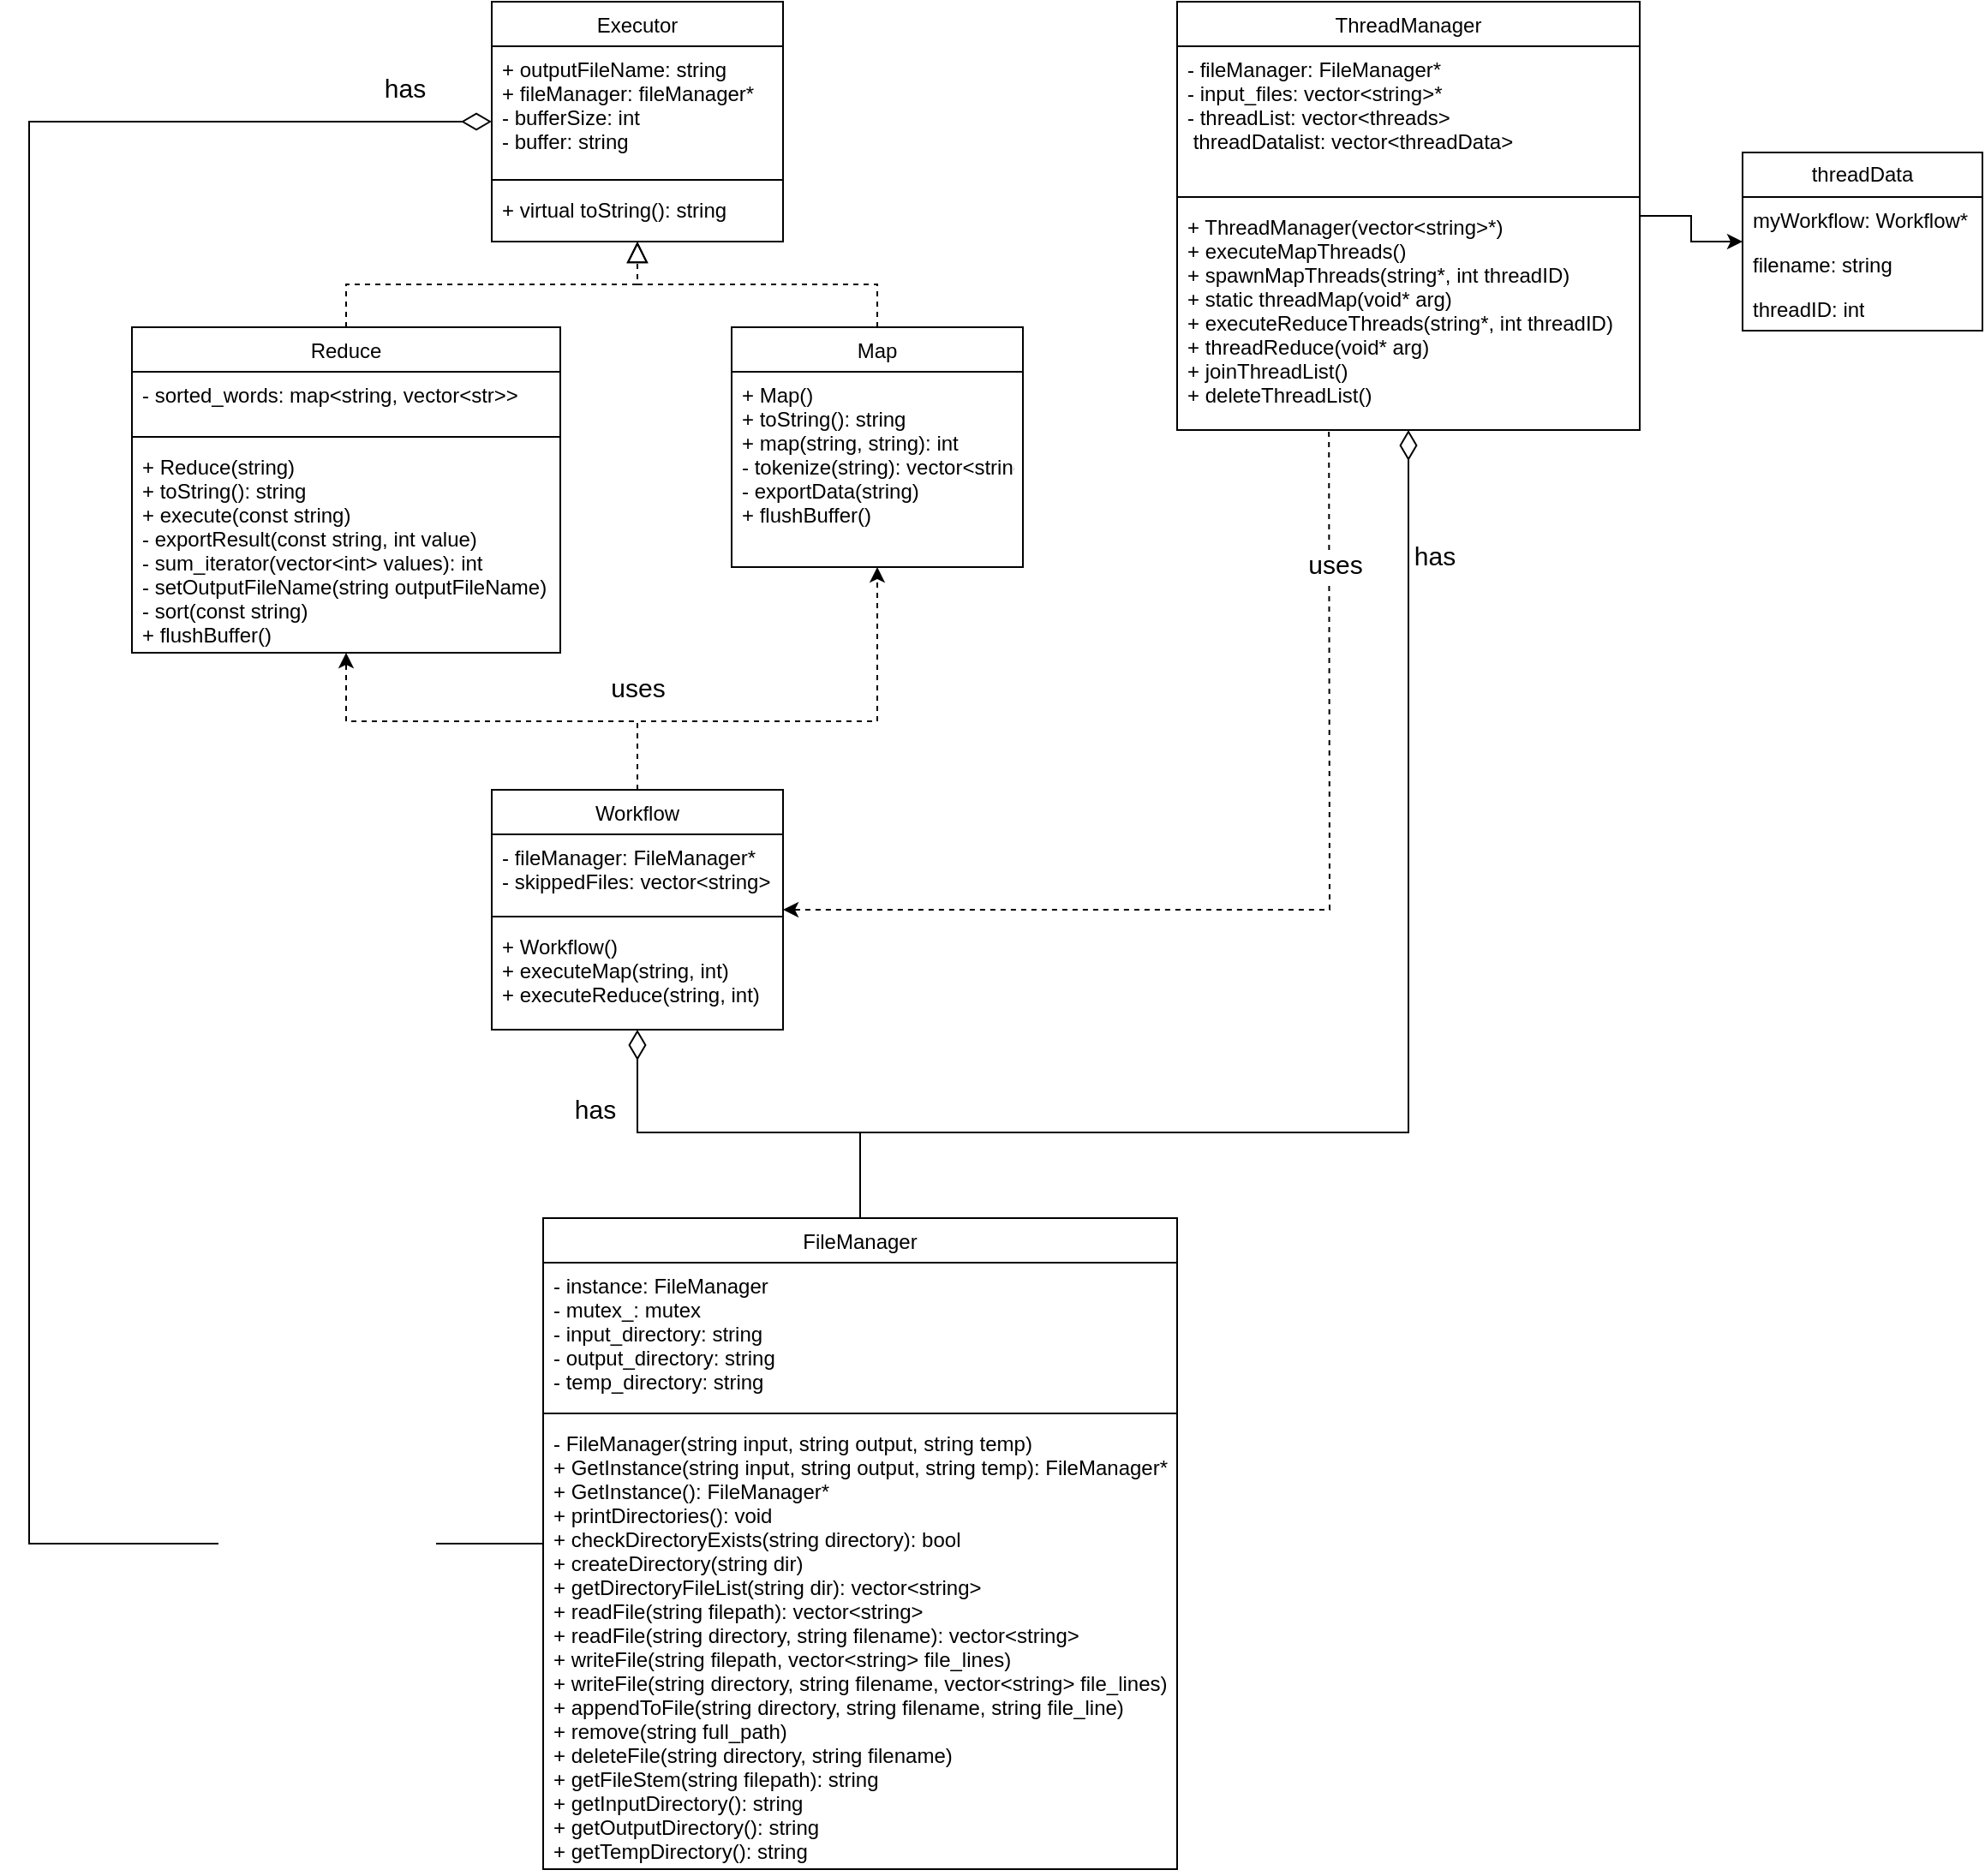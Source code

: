 <mxfile version="22.1.5" type="device">
  <diagram id="C5RBs43oDa-KdzZeNtuy" name="Page-1">
    <mxGraphModel dx="2190" dy="1925" grid="1" gridSize="10" guides="1" tooltips="1" connect="1" arrows="1" fold="1" page="1" pageScale="1" pageWidth="827" pageHeight="1169" math="0" shadow="0">
      <root>
        <mxCell id="WIyWlLk6GJQsqaUBKTNV-0" />
        <mxCell id="WIyWlLk6GJQsqaUBKTNV-1" parent="WIyWlLk6GJQsqaUBKTNV-0" />
        <mxCell id="QwOFtuFbrtXF6RaGmLo7-42" style="edgeStyle=orthogonalEdgeStyle;rounded=0;orthogonalLoop=1;jettySize=auto;html=1;endArrow=diamondThin;endFill=0;startArrow=none;startFill=0;startSize=15;endSize=15;" parent="WIyWlLk6GJQsqaUBKTNV-1" source="wkiR1pcnB2qaB7DTH7Au-5" target="QwOFtuFbrtXF6RaGmLo7-17" edge="1">
          <mxGeometry relative="1" as="geometry">
            <Array as="points">
              <mxPoint x="-680" y="840" />
              <mxPoint x="-680" y="10" />
            </Array>
          </mxGeometry>
        </mxCell>
        <mxCell id="QwOFtuFbrtXF6RaGmLo7-52" value="has" style="edgeLabel;html=1;align=center;verticalAlign=middle;resizable=0;points=[];fontSize=15;" parent="QwOFtuFbrtXF6RaGmLo7-42" vertex="1" connectable="0">
          <mxGeometry x="0.893" y="3" relative="1" as="geometry">
            <mxPoint x="24" y="-17" as="offset" />
          </mxGeometry>
        </mxCell>
        <mxCell id="wkiR1pcnB2qaB7DTH7Au-5" value="FileManager" style="swimlane;fontStyle=0;align=center;verticalAlign=top;childLayout=stackLayout;horizontal=1;startSize=26;horizontalStack=0;resizeParent=1;resizeLast=0;collapsible=1;marginBottom=0;rounded=0;shadow=0;strokeWidth=1;" parent="WIyWlLk6GJQsqaUBKTNV-1" vertex="1">
          <mxGeometry x="-380" y="650" width="370" height="380" as="geometry">
            <mxRectangle x="550" y="140" width="160" height="26" as="alternateBounds" />
          </mxGeometry>
        </mxCell>
        <mxCell id="wkiR1pcnB2qaB7DTH7Au-6" value="- instance: FileManager&#xa;- mutex_: mutex&#xa;- input_directory: string&#xa;- output_directory: string&#xa;- temp_directory: string" style="text;align=left;verticalAlign=top;spacingLeft=4;spacingRight=4;overflow=hidden;rotatable=0;points=[[0,0.5],[1,0.5]];portConstraint=eastwest;" parent="wkiR1pcnB2qaB7DTH7Au-5" vertex="1">
          <mxGeometry y="26" width="370" height="84" as="geometry" />
        </mxCell>
        <mxCell id="wkiR1pcnB2qaB7DTH7Au-8" value="" style="line;html=1;strokeWidth=1;align=left;verticalAlign=middle;spacingTop=-1;spacingLeft=3;spacingRight=3;rotatable=0;labelPosition=right;points=[];portConstraint=eastwest;" parent="wkiR1pcnB2qaB7DTH7Au-5" vertex="1">
          <mxGeometry y="110" width="370" height="8" as="geometry" />
        </mxCell>
        <mxCell id="wkiR1pcnB2qaB7DTH7Au-9" value="- FileManager(string input, string output, string temp)&#xa;+ GetInstance(string input, string output, string temp): FileManager*&#xa;+ GetInstance(): FileManager*&#xa;+ printDirectories(): void&#xa;+ checkDirectoryExists(string directory): bool&#xa;+ createDirectory(string dir)&#xa;+ getDirectoryFileList(string dir): vector&lt;string&gt;&#xa;+ readFile(string filepath): vector&lt;string&gt;&#xa;+ readFile(string directory, string filename): vector&lt;string&gt;&#xa;+ writeFile(string filepath, vector&lt;string&gt; file_lines)&#xa;+ writeFile(string directory, string filename, vector&lt;string&gt; file_lines)&#xa;+ appendToFile(string directory, string filename, string file_line)&#xa;+ remove(string full_path)&#xa;+ deleteFile(string directory, string filename)&#xa;+ getFileStem(string filepath): string&#xa;+ getInputDirectory(): string&#xa;+ getOutputDirectory(): string&#xa;+ getTempDirectory(): string" style="text;align=left;verticalAlign=top;spacingLeft=4;spacingRight=4;overflow=hidden;rotatable=0;points=[[0,0.5],[1,0.5]];portConstraint=eastwest;" parent="wkiR1pcnB2qaB7DTH7Au-5" vertex="1">
          <mxGeometry y="118" width="370" height="262" as="geometry" />
        </mxCell>
        <mxCell id="QwOFtuFbrtXF6RaGmLo7-41" style="edgeStyle=orthogonalEdgeStyle;rounded=0;orthogonalLoop=1;jettySize=auto;html=1;" parent="WIyWlLk6GJQsqaUBKTNV-1" source="QwOFtuFbrtXF6RaGmLo7-4" target="QwOFtuFbrtXF6RaGmLo7-8" edge="1">
          <mxGeometry relative="1" as="geometry" />
        </mxCell>
        <mxCell id="QwOFtuFbrtXF6RaGmLo7-47" style="edgeStyle=orthogonalEdgeStyle;rounded=0;orthogonalLoop=1;jettySize=auto;html=1;entryX=0.5;entryY=0;entryDx=0;entryDy=0;endArrow=none;endFill=0;startArrow=diamondThin;startFill=0;endSize=6;startSize=15;" parent="WIyWlLk6GJQsqaUBKTNV-1" source="QwOFtuFbrtXF6RaGmLo7-4" target="wkiR1pcnB2qaB7DTH7Au-5" edge="1">
          <mxGeometry relative="1" as="geometry">
            <Array as="points">
              <mxPoint x="125" y="600" />
              <mxPoint x="-195" y="600" />
            </Array>
          </mxGeometry>
        </mxCell>
        <mxCell id="QwOFtuFbrtXF6RaGmLo7-50" value="&lt;font style=&quot;font-size: 15px;&quot;&gt;has&lt;/font&gt;" style="edgeLabel;html=1;align=center;verticalAlign=middle;resizable=0;points=[];" parent="QwOFtuFbrtXF6RaGmLo7-47" vertex="1" connectable="0">
          <mxGeometry x="-0.859" y="6" relative="1" as="geometry">
            <mxPoint x="9" y="18" as="offset" />
          </mxGeometry>
        </mxCell>
        <mxCell id="QwOFtuFbrtXF6RaGmLo7-4" value="ThreadManager" style="swimlane;fontStyle=0;align=center;verticalAlign=top;childLayout=stackLayout;horizontal=1;startSize=26;horizontalStack=0;resizeParent=1;resizeLast=0;collapsible=1;marginBottom=0;rounded=0;shadow=0;strokeWidth=1;" parent="WIyWlLk6GJQsqaUBKTNV-1" vertex="1">
          <mxGeometry x="-10" y="-60" width="270" height="250" as="geometry">
            <mxRectangle x="550" y="140" width="160" height="26" as="alternateBounds" />
          </mxGeometry>
        </mxCell>
        <mxCell id="QwOFtuFbrtXF6RaGmLo7-5" value="- fileManager: FileManager*&#xa;- input_files: vector&lt;string&gt;*&#xa;- threadList: vector&lt;threads&gt;&#xa; threadDatalist: vector&lt;threadData&gt;" style="text;align=left;verticalAlign=top;spacingLeft=4;spacingRight=4;overflow=hidden;rotatable=0;points=[[0,0.5],[1,0.5]];portConstraint=eastwest;" parent="QwOFtuFbrtXF6RaGmLo7-4" vertex="1">
          <mxGeometry y="26" width="270" height="84" as="geometry" />
        </mxCell>
        <mxCell id="QwOFtuFbrtXF6RaGmLo7-6" value="" style="line;html=1;strokeWidth=1;align=left;verticalAlign=middle;spacingTop=-1;spacingLeft=3;spacingRight=3;rotatable=0;labelPosition=right;points=[];portConstraint=eastwest;" parent="QwOFtuFbrtXF6RaGmLo7-4" vertex="1">
          <mxGeometry y="110" width="270" height="8" as="geometry" />
        </mxCell>
        <mxCell id="QwOFtuFbrtXF6RaGmLo7-7" value="+ ThreadManager(vector&lt;string&gt;*)&#xa;+ executeMapThreads()&#xa;+ spawnMapThreads(string*, int threadID)&#xa;+ static threadMap(void* arg)&#xa;+ executeReduceThreads(string*, int threadID)&#xa;+ threadReduce(void* arg)&#xa;+ joinThreadList()&#xa;+ deleteThreadList()" style="text;align=left;verticalAlign=top;spacingLeft=4;spacingRight=4;overflow=hidden;rotatable=0;points=[[0,0.5],[1,0.5]];portConstraint=eastwest;" parent="QwOFtuFbrtXF6RaGmLo7-4" vertex="1">
          <mxGeometry y="118" width="270" height="132" as="geometry" />
        </mxCell>
        <mxCell id="QwOFtuFbrtXF6RaGmLo7-8" value="threadData" style="swimlane;fontStyle=0;childLayout=stackLayout;horizontal=1;startSize=26;fillColor=none;horizontalStack=0;resizeParent=1;resizeParentMax=0;resizeLast=0;collapsible=1;marginBottom=0;whiteSpace=wrap;html=1;" parent="WIyWlLk6GJQsqaUBKTNV-1" vertex="1">
          <mxGeometry x="320" y="28" width="140" height="104" as="geometry" />
        </mxCell>
        <mxCell id="QwOFtuFbrtXF6RaGmLo7-9" value="myWorkflow: Workflow*" style="text;strokeColor=none;fillColor=none;align=left;verticalAlign=top;spacingLeft=4;spacingRight=4;overflow=hidden;rotatable=0;points=[[0,0.5],[1,0.5]];portConstraint=eastwest;whiteSpace=wrap;html=1;" parent="QwOFtuFbrtXF6RaGmLo7-8" vertex="1">
          <mxGeometry y="26" width="140" height="26" as="geometry" />
        </mxCell>
        <mxCell id="QwOFtuFbrtXF6RaGmLo7-10" value="filename: string" style="text;strokeColor=none;fillColor=none;align=left;verticalAlign=top;spacingLeft=4;spacingRight=4;overflow=hidden;rotatable=0;points=[[0,0.5],[1,0.5]];portConstraint=eastwest;whiteSpace=wrap;html=1;" parent="QwOFtuFbrtXF6RaGmLo7-8" vertex="1">
          <mxGeometry y="52" width="140" height="26" as="geometry" />
        </mxCell>
        <mxCell id="QwOFtuFbrtXF6RaGmLo7-11" value="threadID: int" style="text;strokeColor=none;fillColor=none;align=left;verticalAlign=top;spacingLeft=4;spacingRight=4;overflow=hidden;rotatable=0;points=[[0,0.5],[1,0.5]];portConstraint=eastwest;whiteSpace=wrap;html=1;" parent="QwOFtuFbrtXF6RaGmLo7-8" vertex="1">
          <mxGeometry y="78" width="140" height="26" as="geometry" />
        </mxCell>
        <mxCell id="QwOFtuFbrtXF6RaGmLo7-17" value="Executor" style="swimlane;fontStyle=0;align=center;verticalAlign=top;childLayout=stackLayout;horizontal=1;startSize=26;horizontalStack=0;resizeParent=1;resizeLast=0;collapsible=1;marginBottom=0;rounded=0;shadow=0;strokeWidth=1;" parent="WIyWlLk6GJQsqaUBKTNV-1" vertex="1">
          <mxGeometry x="-410" y="-60" width="170" height="140" as="geometry">
            <mxRectangle x="550" y="140" width="160" height="26" as="alternateBounds" />
          </mxGeometry>
        </mxCell>
        <mxCell id="QwOFtuFbrtXF6RaGmLo7-18" value="+ outputFileName: string&#xa;+ fileManager: fileManager*&#xa;- bufferSize: int&#xa;- buffer: string" style="text;align=left;verticalAlign=top;spacingLeft=4;spacingRight=4;overflow=hidden;rotatable=0;points=[[0,0.5],[1,0.5]];portConstraint=eastwest;" parent="QwOFtuFbrtXF6RaGmLo7-17" vertex="1">
          <mxGeometry y="26" width="170" height="74" as="geometry" />
        </mxCell>
        <mxCell id="QwOFtuFbrtXF6RaGmLo7-19" value="" style="line;html=1;strokeWidth=1;align=left;verticalAlign=middle;spacingTop=-1;spacingLeft=3;spacingRight=3;rotatable=0;labelPosition=right;points=[];portConstraint=eastwest;" parent="QwOFtuFbrtXF6RaGmLo7-17" vertex="1">
          <mxGeometry y="100" width="170" height="8" as="geometry" />
        </mxCell>
        <mxCell id="QwOFtuFbrtXF6RaGmLo7-20" value="+ virtual toString(): string" style="text;align=left;verticalAlign=top;spacingLeft=4;spacingRight=4;overflow=hidden;rotatable=0;points=[[0,0.5],[1,0.5]];portConstraint=eastwest;" parent="QwOFtuFbrtXF6RaGmLo7-17" vertex="1">
          <mxGeometry y="108" width="170" height="22" as="geometry" />
        </mxCell>
        <mxCell id="QwOFtuFbrtXF6RaGmLo7-37" style="edgeStyle=orthogonalEdgeStyle;rounded=0;orthogonalLoop=1;jettySize=auto;html=1;endSize=10;endArrow=block;endFill=0;dashed=1;" parent="WIyWlLk6GJQsqaUBKTNV-1" source="QwOFtuFbrtXF6RaGmLo7-21" target="QwOFtuFbrtXF6RaGmLo7-17" edge="1">
          <mxGeometry relative="1" as="geometry" />
        </mxCell>
        <mxCell id="QwOFtuFbrtXF6RaGmLo7-21" value="Map" style="swimlane;fontStyle=0;align=center;verticalAlign=top;childLayout=stackLayout;horizontal=1;startSize=26;horizontalStack=0;resizeParent=1;resizeLast=0;collapsible=1;marginBottom=0;rounded=0;shadow=0;strokeWidth=1;" parent="WIyWlLk6GJQsqaUBKTNV-1" vertex="1">
          <mxGeometry x="-270" y="130" width="170" height="140" as="geometry">
            <mxRectangle x="550" y="140" width="160" height="26" as="alternateBounds" />
          </mxGeometry>
        </mxCell>
        <mxCell id="QwOFtuFbrtXF6RaGmLo7-24" value="+ Map()&#xa;+ toString(): string&#xa;+ map(string, string): int&#xa;- tokenize(string): vector&lt;string&gt; &#xa;- exportData(string)&#xa;+ flushBuffer()" style="text;align=left;verticalAlign=top;spacingLeft=4;spacingRight=4;overflow=hidden;rotatable=0;points=[[0,0.5],[1,0.5]];portConstraint=eastwest;" parent="QwOFtuFbrtXF6RaGmLo7-21" vertex="1">
          <mxGeometry y="26" width="170" height="104" as="geometry" />
        </mxCell>
        <mxCell id="QwOFtuFbrtXF6RaGmLo7-36" style="edgeStyle=orthogonalEdgeStyle;rounded=0;orthogonalLoop=1;jettySize=auto;html=1;endArrow=block;endFill=0;dashed=1;endSize=10;" parent="WIyWlLk6GJQsqaUBKTNV-1" source="QwOFtuFbrtXF6RaGmLo7-27" target="QwOFtuFbrtXF6RaGmLo7-17" edge="1">
          <mxGeometry relative="1" as="geometry" />
        </mxCell>
        <mxCell id="QwOFtuFbrtXF6RaGmLo7-27" value="Reduce" style="swimlane;fontStyle=0;align=center;verticalAlign=top;childLayout=stackLayout;horizontal=1;startSize=26;horizontalStack=0;resizeParent=1;resizeLast=0;collapsible=1;marginBottom=0;rounded=0;shadow=0;strokeWidth=1;" parent="WIyWlLk6GJQsqaUBKTNV-1" vertex="1">
          <mxGeometry x="-620" y="130" width="250" height="190" as="geometry">
            <mxRectangle x="550" y="140" width="160" height="26" as="alternateBounds" />
          </mxGeometry>
        </mxCell>
        <mxCell id="QwOFtuFbrtXF6RaGmLo7-28" value="- sorted_words: map&lt;string, vector&lt;str&gt;&gt;" style="text;align=left;verticalAlign=top;spacingLeft=4;spacingRight=4;overflow=hidden;rotatable=0;points=[[0,0.5],[1,0.5]];portConstraint=eastwest;" parent="QwOFtuFbrtXF6RaGmLo7-27" vertex="1">
          <mxGeometry y="26" width="250" height="34" as="geometry" />
        </mxCell>
        <mxCell id="QwOFtuFbrtXF6RaGmLo7-29" value="" style="line;html=1;strokeWidth=1;align=left;verticalAlign=middle;spacingTop=-1;spacingLeft=3;spacingRight=3;rotatable=0;labelPosition=right;points=[];portConstraint=eastwest;" parent="QwOFtuFbrtXF6RaGmLo7-27" vertex="1">
          <mxGeometry y="60" width="250" height="8" as="geometry" />
        </mxCell>
        <mxCell id="QwOFtuFbrtXF6RaGmLo7-30" value="+ Reduce(string)&#xa;+ toString(): string&#xa;+ execute(const string)&#xa;- exportResult(const string, int value)&#xa;- sum_iterator(vector&lt;int&gt; values): int&#xa;- setOutputFileName(string outputFileName)&#xa;- sort(const string)&#xa;+ flushBuffer()" style="text;align=left;verticalAlign=top;spacingLeft=4;spacingRight=4;overflow=hidden;rotatable=0;points=[[0,0.5],[1,0.5]];portConstraint=eastwest;" parent="QwOFtuFbrtXF6RaGmLo7-27" vertex="1">
          <mxGeometry y="68" width="250" height="122" as="geometry" />
        </mxCell>
        <mxCell id="QwOFtuFbrtXF6RaGmLo7-38" style="edgeStyle=orthogonalEdgeStyle;rounded=0;orthogonalLoop=1;jettySize=auto;html=1;dashed=1;" parent="WIyWlLk6GJQsqaUBKTNV-1" source="QwOFtuFbrtXF6RaGmLo7-31" target="QwOFtuFbrtXF6RaGmLo7-27" edge="1">
          <mxGeometry relative="1" as="geometry" />
        </mxCell>
        <mxCell id="QwOFtuFbrtXF6RaGmLo7-49" value="&lt;font style=&quot;font-size: 15px;&quot;&gt;uses&lt;/font&gt;" style="edgeLabel;html=1;align=center;verticalAlign=middle;resizable=0;points=[];" parent="QwOFtuFbrtXF6RaGmLo7-38" vertex="1" connectable="0">
          <mxGeometry x="-0.568" y="1" relative="1" as="geometry">
            <mxPoint x="14" y="-21" as="offset" />
          </mxGeometry>
        </mxCell>
        <mxCell id="QwOFtuFbrtXF6RaGmLo7-39" style="edgeStyle=orthogonalEdgeStyle;rounded=0;orthogonalLoop=1;jettySize=auto;html=1;dashed=1;" parent="WIyWlLk6GJQsqaUBKTNV-1" source="QwOFtuFbrtXF6RaGmLo7-31" target="QwOFtuFbrtXF6RaGmLo7-21" edge="1">
          <mxGeometry relative="1" as="geometry">
            <Array as="points">
              <mxPoint x="-325" y="360" />
              <mxPoint x="-185" y="360" />
            </Array>
          </mxGeometry>
        </mxCell>
        <mxCell id="QwOFtuFbrtXF6RaGmLo7-46" style="edgeStyle=orthogonalEdgeStyle;rounded=0;orthogonalLoop=1;jettySize=auto;html=1;endArrow=none;endFill=0;startArrow=diamondThin;startFill=0;startSize=15;" parent="WIyWlLk6GJQsqaUBKTNV-1" source="QwOFtuFbrtXF6RaGmLo7-31" target="wkiR1pcnB2qaB7DTH7Au-5" edge="1">
          <mxGeometry relative="1" as="geometry">
            <Array as="points">
              <mxPoint x="-325" y="600" />
              <mxPoint x="-195" y="600" />
            </Array>
          </mxGeometry>
        </mxCell>
        <mxCell id="QwOFtuFbrtXF6RaGmLo7-51" value="has" style="edgeLabel;html=1;align=center;verticalAlign=middle;resizable=0;points=[];fontSize=15;" parent="QwOFtuFbrtXF6RaGmLo7-46" vertex="1" connectable="0">
          <mxGeometry x="-0.642" y="-4" relative="1" as="geometry">
            <mxPoint x="-21" y="3" as="offset" />
          </mxGeometry>
        </mxCell>
        <mxCell id="QwOFtuFbrtXF6RaGmLo7-31" value="Workflow" style="swimlane;fontStyle=0;align=center;verticalAlign=top;childLayout=stackLayout;horizontal=1;startSize=26;horizontalStack=0;resizeParent=1;resizeLast=0;collapsible=1;marginBottom=0;rounded=0;shadow=0;strokeWidth=1;" parent="WIyWlLk6GJQsqaUBKTNV-1" vertex="1">
          <mxGeometry x="-410" y="400" width="170" height="140" as="geometry">
            <mxRectangle x="550" y="140" width="160" height="26" as="alternateBounds" />
          </mxGeometry>
        </mxCell>
        <mxCell id="QwOFtuFbrtXF6RaGmLo7-32" value="- fileManager: FileManager*&#xa;- skippedFiles: vector&lt;string&gt;" style="text;align=left;verticalAlign=top;spacingLeft=4;spacingRight=4;overflow=hidden;rotatable=0;points=[[0,0.5],[1,0.5]];portConstraint=eastwest;" parent="QwOFtuFbrtXF6RaGmLo7-31" vertex="1">
          <mxGeometry y="26" width="170" height="44" as="geometry" />
        </mxCell>
        <mxCell id="QwOFtuFbrtXF6RaGmLo7-33" value="" style="line;html=1;strokeWidth=1;align=left;verticalAlign=middle;spacingTop=-1;spacingLeft=3;spacingRight=3;rotatable=0;labelPosition=right;points=[];portConstraint=eastwest;" parent="QwOFtuFbrtXF6RaGmLo7-31" vertex="1">
          <mxGeometry y="70" width="170" height="8" as="geometry" />
        </mxCell>
        <mxCell id="QwOFtuFbrtXF6RaGmLo7-34" value="+ Workflow()&#xa;+ executeMap(string, int)&#xa;+ executeReduce(string, int)" style="text;align=left;verticalAlign=top;spacingLeft=4;spacingRight=4;overflow=hidden;rotatable=0;points=[[0,0.5],[1,0.5]];portConstraint=eastwest;" parent="QwOFtuFbrtXF6RaGmLo7-31" vertex="1">
          <mxGeometry y="78" width="170" height="52" as="geometry" />
        </mxCell>
        <mxCell id="QwOFtuFbrtXF6RaGmLo7-40" style="edgeStyle=orthogonalEdgeStyle;rounded=0;orthogonalLoop=1;jettySize=auto;html=1;dashed=1;exitX=0.328;exitY=1.008;exitDx=0;exitDy=0;exitPerimeter=0;" parent="WIyWlLk6GJQsqaUBKTNV-1" source="QwOFtuFbrtXF6RaGmLo7-7" target="QwOFtuFbrtXF6RaGmLo7-31" edge="1">
          <mxGeometry relative="1" as="geometry">
            <Array as="points">
              <mxPoint x="79" y="194" />
              <mxPoint x="79" y="194" />
              <mxPoint x="79" y="470" />
            </Array>
          </mxGeometry>
        </mxCell>
        <mxCell id="QwOFtuFbrtXF6RaGmLo7-48" value="&lt;font style=&quot;font-size: 15px;&quot;&gt;uses&lt;/font&gt;" style="edgeLabel;html=1;align=center;verticalAlign=middle;resizable=0;points=[];" parent="QwOFtuFbrtXF6RaGmLo7-40" vertex="1" connectable="0">
          <mxGeometry x="-0.747" y="3" relative="1" as="geometry">
            <mxPoint y="1" as="offset" />
          </mxGeometry>
        </mxCell>
      </root>
    </mxGraphModel>
  </diagram>
</mxfile>
